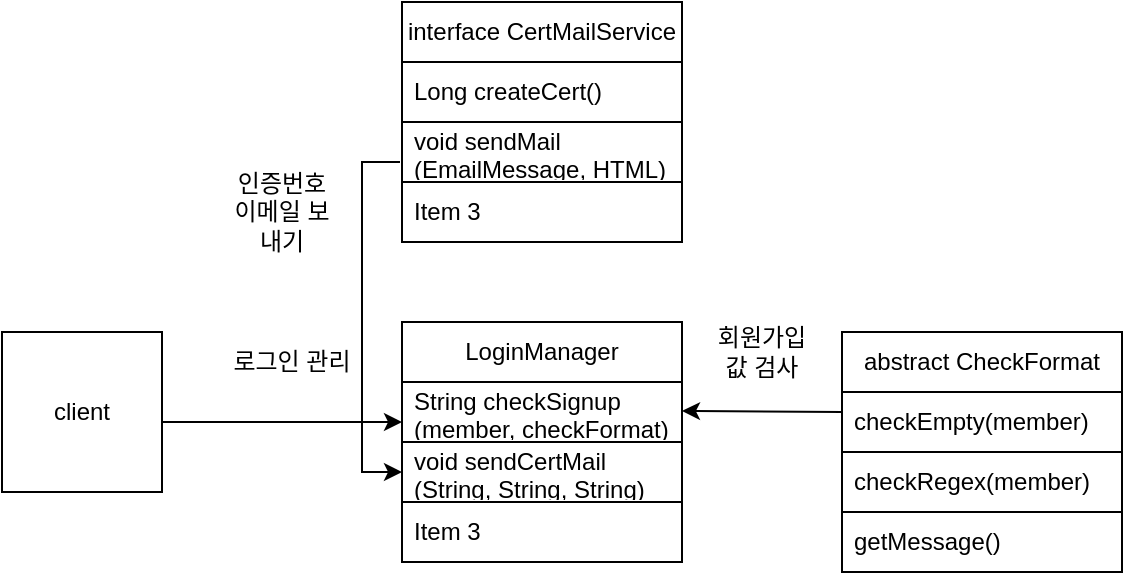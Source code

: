 <mxfile version="20.8.3" type="github">
  <diagram id="NeCs39wI6BxZ36_T76BO" name="페이지-1">
    <mxGraphModel dx="472" dy="786" grid="1" gridSize="10" guides="1" tooltips="1" connect="1" arrows="1" fold="1" page="1" pageScale="1" pageWidth="827" pageHeight="1169" math="0" shadow="0">
      <root>
        <mxCell id="0" />
        <mxCell id="1" parent="0" />
        <mxCell id="A49DSCVe-X59VMN3Lkft-1" value="client" style="whiteSpace=wrap;html=1;aspect=fixed;" parent="1" vertex="1">
          <mxGeometry x="20" y="585" width="80" height="80" as="geometry" />
        </mxCell>
        <mxCell id="A49DSCVe-X59VMN3Lkft-3" value="" style="endArrow=classic;html=1;rounded=0;" parent="1" edge="1">
          <mxGeometry width="50" height="50" relative="1" as="geometry">
            <mxPoint x="100" y="630" as="sourcePoint" />
            <mxPoint x="220" y="630" as="targetPoint" />
            <Array as="points">
              <mxPoint x="140" y="630" />
            </Array>
          </mxGeometry>
        </mxCell>
        <mxCell id="A49DSCVe-X59VMN3Lkft-6" value="로그인 관리" style="text;html=1;strokeColor=none;fillColor=none;align=center;verticalAlign=middle;whiteSpace=wrap;rounded=0;" parent="1" vertex="1">
          <mxGeometry x="130" y="585" width="70" height="30" as="geometry" />
        </mxCell>
        <mxCell id="A49DSCVe-X59VMN3Lkft-7" value="LoginManager" style="swimlane;fontStyle=0;childLayout=stackLayout;horizontal=1;startSize=30;horizontalStack=0;resizeParent=1;resizeParentMax=0;resizeLast=0;collapsible=1;marginBottom=0;whiteSpace=wrap;html=1;" parent="1" vertex="1">
          <mxGeometry x="220" y="580" width="140" height="120" as="geometry" />
        </mxCell>
        <mxCell id="A49DSCVe-X59VMN3Lkft-8" value="String checkSignup&lt;br&gt;(member, checkFormat)" style="text;strokeColor=default;fillColor=none;align=left;verticalAlign=middle;spacingLeft=4;spacingRight=4;overflow=hidden;points=[[0,0.5],[1,0.5]];portConstraint=eastwest;rotatable=0;whiteSpace=wrap;html=1;" parent="A49DSCVe-X59VMN3Lkft-7" vertex="1">
          <mxGeometry y="30" width="140" height="30" as="geometry" />
        </mxCell>
        <mxCell id="A49DSCVe-X59VMN3Lkft-9" value="void sendCertMail&lt;br&gt;(String, String, String)" style="text;strokeColor=default;fillColor=none;align=left;verticalAlign=middle;spacingLeft=4;spacingRight=4;overflow=hidden;points=[[0,0.5],[1,0.5]];portConstraint=eastwest;rotatable=0;whiteSpace=wrap;html=1;" parent="A49DSCVe-X59VMN3Lkft-7" vertex="1">
          <mxGeometry y="60" width="140" height="30" as="geometry" />
        </mxCell>
        <mxCell id="A49DSCVe-X59VMN3Lkft-10" value="Item 3" style="text;strokeColor=none;fillColor=none;align=left;verticalAlign=middle;spacingLeft=4;spacingRight=4;overflow=hidden;points=[[0,0.5],[1,0.5]];portConstraint=eastwest;rotatable=0;whiteSpace=wrap;html=1;" parent="A49DSCVe-X59VMN3Lkft-7" vertex="1">
          <mxGeometry y="90" width="140" height="30" as="geometry" />
        </mxCell>
        <mxCell id="A49DSCVe-X59VMN3Lkft-11" value="" style="endArrow=classic;html=1;rounded=0;" parent="1" edge="1">
          <mxGeometry width="50" height="50" relative="1" as="geometry">
            <mxPoint x="440" y="625" as="sourcePoint" />
            <mxPoint x="360" y="624.5" as="targetPoint" />
          </mxGeometry>
        </mxCell>
        <mxCell id="A49DSCVe-X59VMN3Lkft-12" value="회원가입 값 검사" style="text;html=1;strokeColor=none;fillColor=none;align=center;verticalAlign=middle;whiteSpace=wrap;rounded=0;" parent="1" vertex="1">
          <mxGeometry x="370" y="580" width="60" height="30" as="geometry" />
        </mxCell>
        <mxCell id="A49DSCVe-X59VMN3Lkft-13" value="abstract CheckFormat" style="swimlane;fontStyle=0;childLayout=stackLayout;horizontal=1;startSize=30;horizontalStack=0;resizeParent=1;resizeParentMax=0;resizeLast=0;collapsible=1;marginBottom=0;whiteSpace=wrap;html=1;strokeColor=default;" parent="1" vertex="1">
          <mxGeometry x="440" y="585" width="140" height="120" as="geometry">
            <mxRectangle x="440" y="585" width="60" height="30" as="alternateBounds" />
          </mxGeometry>
        </mxCell>
        <mxCell id="A49DSCVe-X59VMN3Lkft-14" value="checkEmpty(member)" style="text;strokeColor=default;fillColor=none;align=left;verticalAlign=middle;spacingLeft=4;spacingRight=4;overflow=hidden;points=[[0,0.5],[1,0.5]];portConstraint=eastwest;rotatable=0;whiteSpace=wrap;html=1;" parent="A49DSCVe-X59VMN3Lkft-13" vertex="1">
          <mxGeometry y="30" width="140" height="30" as="geometry" />
        </mxCell>
        <mxCell id="A49DSCVe-X59VMN3Lkft-15" value="checkRegex(member)" style="text;strokeColor=default;fillColor=none;align=left;verticalAlign=middle;spacingLeft=4;spacingRight=4;overflow=hidden;points=[[0,0.5],[1,0.5]];portConstraint=eastwest;rotatable=0;whiteSpace=wrap;html=1;" parent="A49DSCVe-X59VMN3Lkft-13" vertex="1">
          <mxGeometry y="60" width="140" height="30" as="geometry" />
        </mxCell>
        <mxCell id="A49DSCVe-X59VMN3Lkft-16" value="getMessage()" style="text;strokeColor=none;fillColor=none;align=left;verticalAlign=middle;spacingLeft=4;spacingRight=4;overflow=hidden;points=[[0,0.5],[1,0.5]];portConstraint=eastwest;rotatable=0;whiteSpace=wrap;html=1;" parent="A49DSCVe-X59VMN3Lkft-13" vertex="1">
          <mxGeometry y="90" width="140" height="30" as="geometry" />
        </mxCell>
        <mxCell id="x6rUOsaZ3hFFHcWKEZyJ-2" value="interface CertMailService" style="swimlane;fontStyle=0;childLayout=stackLayout;horizontal=1;startSize=30;horizontalStack=0;resizeParent=1;resizeParentMax=0;resizeLast=0;collapsible=1;marginBottom=0;whiteSpace=wrap;html=1;" vertex="1" parent="1">
          <mxGeometry x="220" y="420" width="140" height="120" as="geometry" />
        </mxCell>
        <mxCell id="x6rUOsaZ3hFFHcWKEZyJ-3" value="Long createCert()" style="text;strokeColor=default;fillColor=none;align=left;verticalAlign=middle;spacingLeft=4;spacingRight=4;overflow=hidden;points=[[0,0.5],[1,0.5]];portConstraint=eastwest;rotatable=0;whiteSpace=wrap;html=1;" vertex="1" parent="x6rUOsaZ3hFFHcWKEZyJ-2">
          <mxGeometry y="30" width="140" height="30" as="geometry" />
        </mxCell>
        <mxCell id="x6rUOsaZ3hFFHcWKEZyJ-4" value="void sendMail&lt;br&gt;(EmailMessage, HTML)" style="text;strokeColor=default;fillColor=none;align=left;verticalAlign=middle;spacingLeft=4;spacingRight=4;overflow=hidden;points=[[0,0.5],[1,0.5]];portConstraint=eastwest;rotatable=0;whiteSpace=wrap;html=1;" vertex="1" parent="x6rUOsaZ3hFFHcWKEZyJ-2">
          <mxGeometry y="60" width="140" height="30" as="geometry" />
        </mxCell>
        <mxCell id="x6rUOsaZ3hFFHcWKEZyJ-9" value="" style="endArrow=classic;html=1;rounded=0;entryX=0;entryY=0.5;entryDx=0;entryDy=0;edgeStyle=orthogonalEdgeStyle;" edge="1" parent="x6rUOsaZ3hFFHcWKEZyJ-2" target="A49DSCVe-X59VMN3Lkft-9">
          <mxGeometry width="50" height="50" relative="1" as="geometry">
            <mxPoint x="-1" y="80" as="sourcePoint" />
            <mxPoint x="-1" y="200" as="targetPoint" />
            <Array as="points">
              <mxPoint x="-20" y="80" />
              <mxPoint x="-20" y="235" />
            </Array>
          </mxGeometry>
        </mxCell>
        <mxCell id="x6rUOsaZ3hFFHcWKEZyJ-5" value="Item 3" style="text;strokeColor=none;fillColor=none;align=left;verticalAlign=middle;spacingLeft=4;spacingRight=4;overflow=hidden;points=[[0,0.5],[1,0.5]];portConstraint=eastwest;rotatable=0;whiteSpace=wrap;html=1;" vertex="1" parent="x6rUOsaZ3hFFHcWKEZyJ-2">
          <mxGeometry y="90" width="140" height="30" as="geometry" />
        </mxCell>
        <mxCell id="x6rUOsaZ3hFFHcWKEZyJ-10" value="인증번호 이메일 보내기" style="text;html=1;strokeColor=none;fillColor=none;align=center;verticalAlign=middle;whiteSpace=wrap;rounded=0;" vertex="1" parent="1">
          <mxGeometry x="130" y="510" width="60" height="30" as="geometry" />
        </mxCell>
      </root>
    </mxGraphModel>
  </diagram>
</mxfile>
